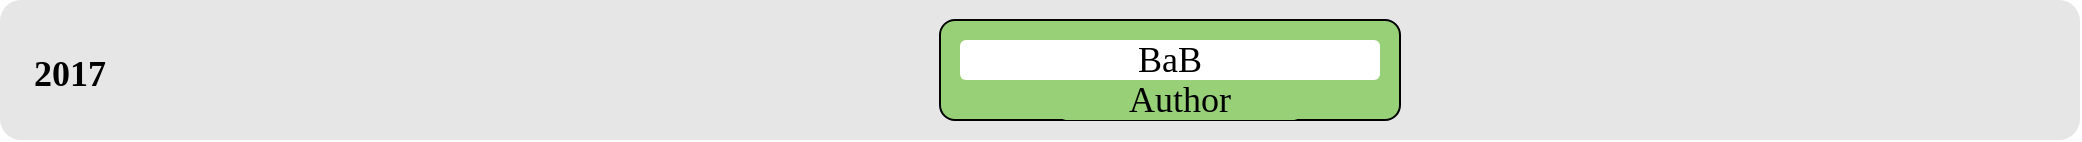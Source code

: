 <mxfile version="15.2.7" type="github">
  <diagram id="7SA63HAvx1jWozJMohPs" name="Page-1">
    <mxGraphModel dx="1422" dy="780" grid="1" gridSize="10" guides="1" tooltips="1" connect="1" arrows="1" fold="1" page="1" pageScale="1" pageWidth="3300" pageHeight="4681" math="0" shadow="0">
      <root>
        <mxCell id="0" />
        <mxCell id="1" parent="0" />
        <mxCell id="kZ6u3BH4I5gmzjGOUQQB-4" value="" style="edgeStyle=orthogonalEdgeStyle;orthogonalLoop=1;jettySize=auto;html=1;sketch=0;" edge="1" parent="1" source="kZ6u3BH4I5gmzjGOUQQB-2">
          <mxGeometry relative="1" as="geometry">
            <mxPoint x="520" y="250" as="targetPoint" />
          </mxGeometry>
        </mxCell>
        <mxCell id="kZ6u3BH4I5gmzjGOUQQB-6" value="" style="edgeStyle=orthogonalEdgeStyle;rounded=0;sketch=0;orthogonalLoop=1;jettySize=auto;html=1;" edge="1" parent="1" target="kZ6u3BH4I5gmzjGOUQQB-5">
          <mxGeometry relative="1" as="geometry">
            <mxPoint x="520" y="310" as="sourcePoint" />
          </mxGeometry>
        </mxCell>
        <mxCell id="kZ6u3BH4I5gmzjGOUQQB-7" value="" style="rounded=1;whiteSpace=wrap;html=1;fillColor=#E6E6E6;strokeColor=none;" vertex="1" parent="1">
          <mxGeometry x="90" y="40" width="990" height="70" as="geometry" />
        </mxCell>
        <mxCell id="kZ6u3BH4I5gmzjGOUQQB-9" value="" style="rounded=1;whiteSpace=wrap;html=1;fillColor=#97D077;" vertex="1" parent="1">
          <mxGeometry x="510" y="50" width="230" height="50" as="geometry" />
        </mxCell>
        <mxCell id="kZ6u3BH4I5gmzjGOUQQB-10" value="&lt;font style=&quot;font-size: 18px&quot; face=&quot;Times New Roman&quot;&gt;BaB&lt;/font&gt;" style="rounded=1;whiteSpace=wrap;html=1;fillColor=#FFFFFF;strokeColor=none;" vertex="1" parent="1">
          <mxGeometry x="520" y="60" width="210" height="20" as="geometry" />
        </mxCell>
        <mxCell id="kZ6u3BH4I5gmzjGOUQQB-11" value="&lt;font style=&quot;font-size: 18px&quot; face=&quot;Times New Roman&quot;&gt;Author&lt;/font&gt;" style="rounded=1;whiteSpace=wrap;html=1;fillColor=#97D077;strokeColor=none;" vertex="1" parent="1">
          <mxGeometry x="570" y="80" width="120" height="20" as="geometry" />
        </mxCell>
        <mxCell id="kZ6u3BH4I5gmzjGOUQQB-1" value="&lt;font face=&quot;Times New Roman&quot;&gt;&lt;b&gt;&lt;font style=&quot;font-size: 24px&quot;&gt;&lt;font style=&quot;font-size: 18px&quot;&gt;2017&lt;/font&gt;&lt;/font&gt;&lt;/b&gt;&lt;/font&gt;" style="whiteSpace=wrap;html=1;rounded=1;fillColor=#E6E6E6;strokeColor=none;" vertex="1" parent="1">
          <mxGeometry x="40" y="40" width="70" height="70" as="geometry" />
        </mxCell>
      </root>
    </mxGraphModel>
  </diagram>
</mxfile>
